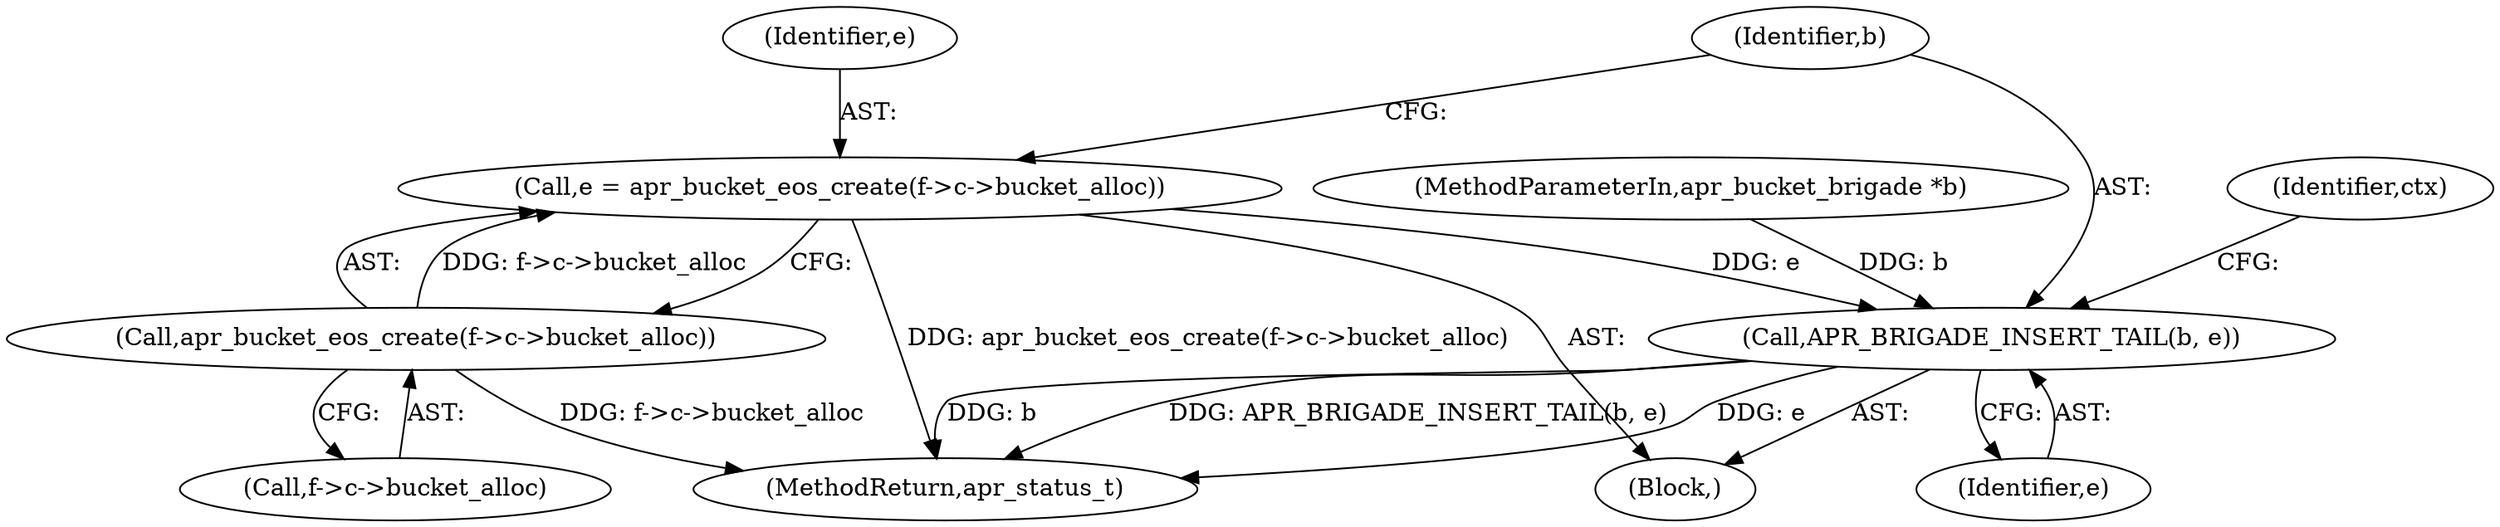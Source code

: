 digraph "0_httpd_e427c41257957b57036d5a549b260b6185d1dd73@API" {
"1000356" [label="(Call,e = apr_bucket_eos_create(f->c->bucket_alloc))"];
"1000358" [label="(Call,apr_bucket_eos_create(f->c->bucket_alloc))"];
"1000364" [label="(Call,APR_BRIGADE_INSERT_TAIL(b, e))"];
"1000364" [label="(Call,APR_BRIGADE_INSERT_TAIL(b, e))"];
"1000357" [label="(Identifier,e)"];
"1000127" [label="(MethodParameterIn,apr_bucket_brigade *b)"];
"1000355" [label="(Block,)"];
"1000365" [label="(Identifier,b)"];
"1000366" [label="(Identifier,e)"];
"1000359" [label="(Call,f->c->bucket_alloc)"];
"1000369" [label="(Identifier,ctx)"];
"1000356" [label="(Call,e = apr_bucket_eos_create(f->c->bucket_alloc))"];
"1000908" [label="(MethodReturn,apr_status_t)"];
"1000358" [label="(Call,apr_bucket_eos_create(f->c->bucket_alloc))"];
"1000356" -> "1000355"  [label="AST: "];
"1000356" -> "1000358"  [label="CFG: "];
"1000357" -> "1000356"  [label="AST: "];
"1000358" -> "1000356"  [label="AST: "];
"1000365" -> "1000356"  [label="CFG: "];
"1000356" -> "1000908"  [label="DDG: apr_bucket_eos_create(f->c->bucket_alloc)"];
"1000358" -> "1000356"  [label="DDG: f->c->bucket_alloc"];
"1000356" -> "1000364"  [label="DDG: e"];
"1000358" -> "1000359"  [label="CFG: "];
"1000359" -> "1000358"  [label="AST: "];
"1000358" -> "1000908"  [label="DDG: f->c->bucket_alloc"];
"1000364" -> "1000355"  [label="AST: "];
"1000364" -> "1000366"  [label="CFG: "];
"1000365" -> "1000364"  [label="AST: "];
"1000366" -> "1000364"  [label="AST: "];
"1000369" -> "1000364"  [label="CFG: "];
"1000364" -> "1000908"  [label="DDG: b"];
"1000364" -> "1000908"  [label="DDG: APR_BRIGADE_INSERT_TAIL(b, e)"];
"1000364" -> "1000908"  [label="DDG: e"];
"1000127" -> "1000364"  [label="DDG: b"];
}
